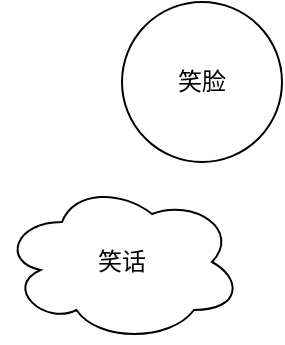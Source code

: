 <mxfile version="13.1.3" pages="2">
    <diagram id="6hGFLwfOUW9BJ-s0fimq" name="Page-1">
        <mxGraphModel dx="487" dy="535" grid="1" gridSize="10" guides="1" tooltips="1" connect="1" arrows="1" fold="1" page="1" pageScale="1" pageWidth="827" pageHeight="1169" math="0" shadow="0">
            <root>
                <mxCell id="0"/>
                <mxCell id="1" parent="0"/>
                <mxCell id="2" value="笑脸" style="ellipse;whiteSpace=wrap;html=1;aspect=fixed;" vertex="1" parent="1">
                    <mxGeometry x="210" y="240" width="80" height="80" as="geometry"/>
                </mxCell>
                <mxCell id="3" value="笑话" style="ellipse;shape=cloud;whiteSpace=wrap;html=1;" vertex="1" parent="1">
                    <mxGeometry x="150" y="330" width="120" height="80" as="geometry"/>
                </mxCell>
            </root>
        </mxGraphModel>
    </diagram>
    <diagram id="mJ7h_ReryFRAcBLNUIxg" name="第 2 页">
        &#xa;        
        <mxGraphModel dx="320" dy="271" grid="1" gridSize="10" guides="1" tooltips="1" connect="1" arrows="1" fold="1" page="1" pageScale="1" pageWidth="827" pageHeight="1169" math="0" shadow="0">
            &#xa;            
            <root>
                &#xa;                
                <mxCell id="uWIGGwH65xwGJgSASBDS-0"/>
                &#xa;                
                <mxCell id="uWIGGwH65xwGJgSASBDS-1" parent="uWIGGwH65xwGJgSASBDS-0"/>
                &#xa;                
                <mxCell id="uWIGGwH65xwGJgSASBDS-2" value="" style="ellipse;whiteSpace=wrap;html=1;aspect=fixed;" vertex="1" parent="uWIGGwH65xwGJgSASBDS-1">
                    &#xa;                    
                    <mxGeometry x="120" y="60" width="80" height="80" as="geometry"/>
                    &#xa;                
                </mxCell>
                &#xa;                
                <mxCell id="uWIGGwH65xwGJgSASBDS-3" value="" style="shape=hexagon;perimeter=hexagonPerimeter2;whiteSpace=wrap;html=1;" vertex="1" parent="uWIGGwH65xwGJgSASBDS-1">
                    &#xa;                    
                    <mxGeometry x="120" y="190" width="120" height="80" as="geometry"/>
                    &#xa;                
                </mxCell>
                &#xa;                
                <mxCell id="uWIGGwH65xwGJgSASBDS-4" value="" style="shape=flexArrow;endArrow=classic;startArrow=classic;html=1;" edge="1" parent="uWIGGwH65xwGJgSASBDS-1">
                    &#xa;                    
                    <mxGeometry width="50" height="50" relative="1" as="geometry">
                        &#xa;                        
                        <mxPoint x="40" y="170" as="sourcePoint"/>
                        &#xa;                        
                        <mxPoint x="260" y="140" as="targetPoint"/>
                        &#xa;                    
                    </mxGeometry>
                    &#xa;                
                </mxCell>
                &#xa;                
                <mxCell id="uWIGGwH65xwGJgSASBDS-5" value="" style="shape=flexArrow;endArrow=classic;html=1;entryX=0.5;entryY=0;entryDx=0;entryDy=0;exitX=0.5;exitY=1;exitDx=0;exitDy=0;" edge="1" parent="uWIGGwH65xwGJgSASBDS-1" source="uWIGGwH65xwGJgSASBDS-2" target="uWIGGwH65xwGJgSASBDS-3">
                    &#xa;                    
                    <mxGeometry width="50" height="50" relative="1" as="geometry">
                        &#xa;                        
                        <mxPoint x="140" y="170" as="sourcePoint"/>
                        &#xa;                        
                        <mxPoint x="190" y="120" as="targetPoint"/>
                        &#xa;                    
                    </mxGeometry>
                    &#xa;                
                </mxCell>
                &#xa;            
            </root>
            &#xa;        
        </mxGraphModel>
        &#xa;    
    </diagram>
</mxfile>